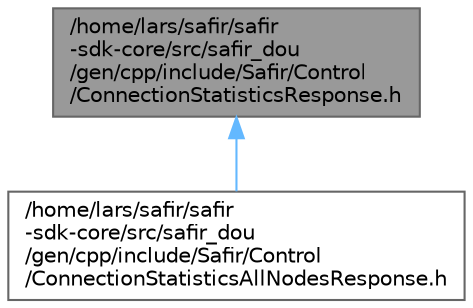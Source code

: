 digraph "/home/lars/safir/safir-sdk-core/src/safir_dou/gen/cpp/include/Safir/Control/ConnectionStatisticsResponse.h"
{
 // LATEX_PDF_SIZE
  bgcolor="transparent";
  edge [fontname=Helvetica,fontsize=10,labelfontname=Helvetica,labelfontsize=10];
  node [fontname=Helvetica,fontsize=10,shape=box,height=0.2,width=0.4];
  Node1 [label="/home/lars/safir/safir\l-sdk-core/src/safir_dou\l/gen/cpp/include/Safir/Control\l/ConnectionStatisticsResponse.h",height=0.2,width=0.4,color="gray40", fillcolor="grey60", style="filled", fontcolor="black",tooltip=" "];
  Node1 -> Node2 [dir="back",color="steelblue1",style="solid"];
  Node2 [label="/home/lars/safir/safir\l-sdk-core/src/safir_dou\l/gen/cpp/include/Safir/Control\l/ConnectionStatisticsAllNodesResponse.h",height=0.2,width=0.4,color="grey40", fillcolor="white", style="filled",URL="$a00338.html",tooltip=" "];
}
